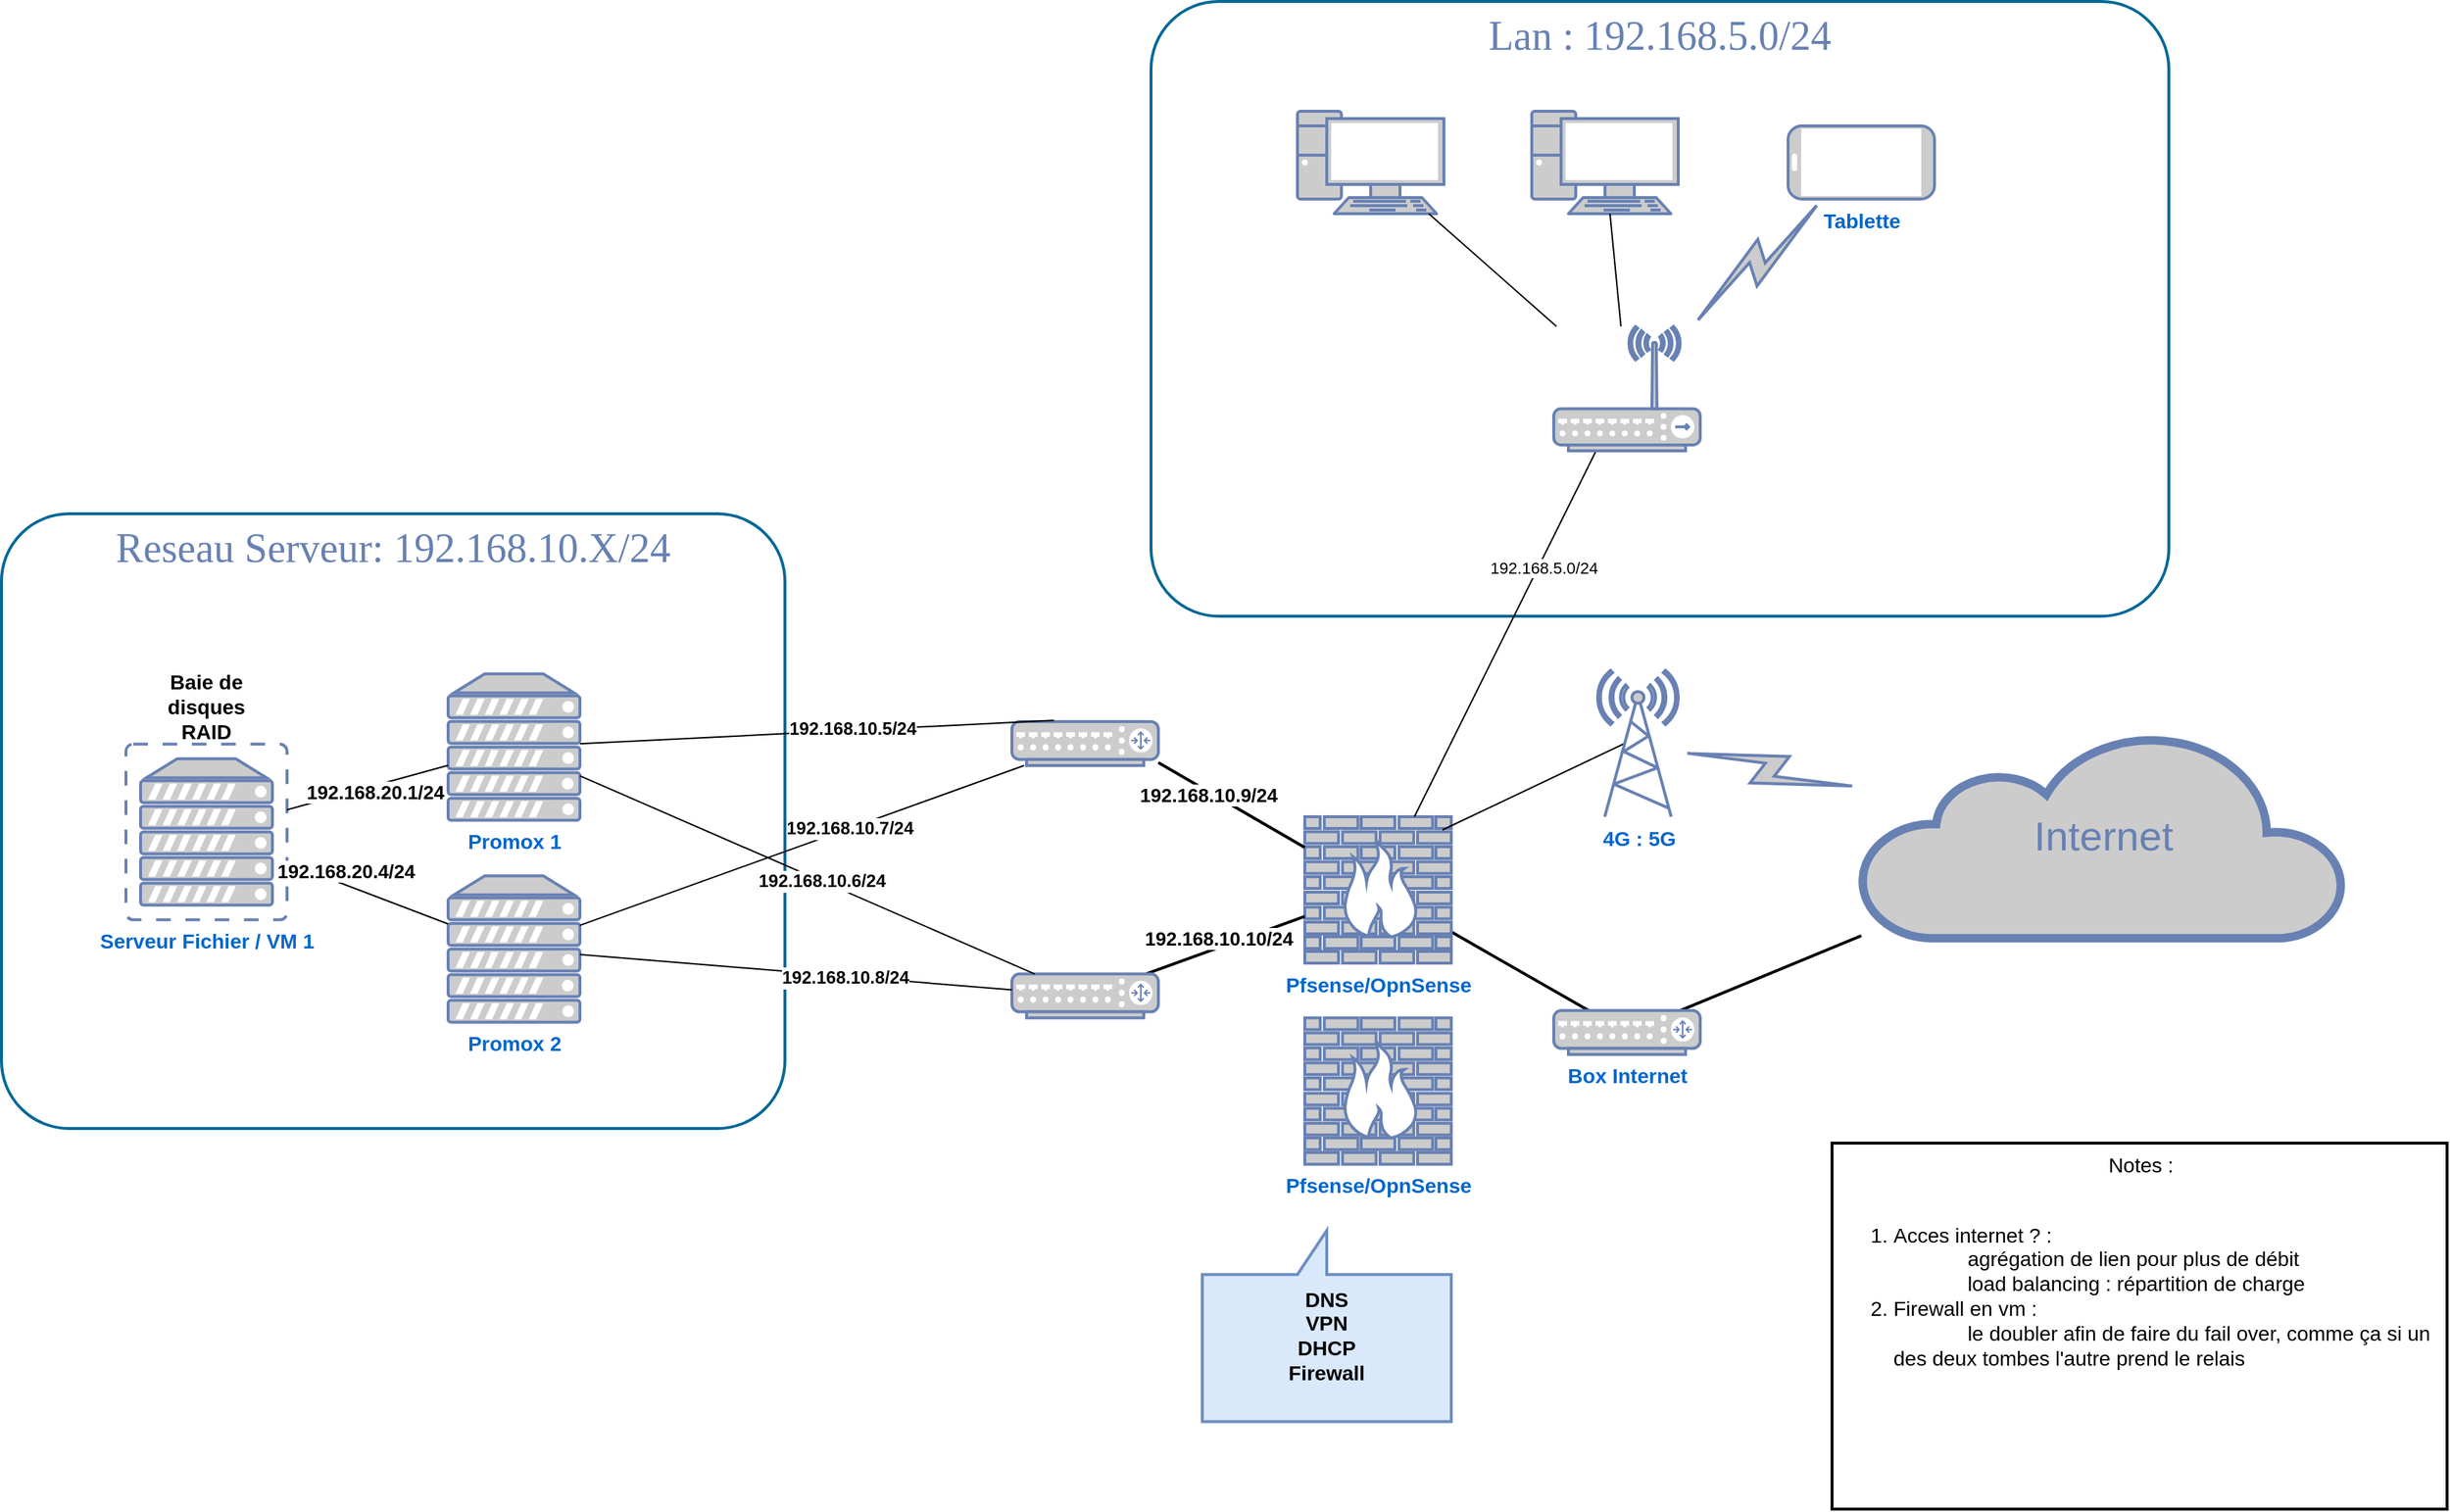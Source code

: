 <mxfile version="13.6.5" type="github">
  <diagram name="Page-1" id="bfe91b75-5d2c-26a0-9c1d-138518896778">
    <mxGraphModel dx="1877" dy="1177" grid="1" gridSize="10" guides="1" tooltips="1" connect="1" arrows="1" fold="1" page="1" pageScale="1" pageWidth="1169" pageHeight="827" background="#ffffff" math="0" shadow="0">
      <root>
        <mxCell id="0" />
        <mxCell id="1" parent="0" />
        <mxCell id="7c3789c024ecab99-79" value="Reseau Serveur: 192.168.10.X/24" style="rounded=1;whiteSpace=wrap;html=1;shadow=0;comic=0;strokeColor=#036897;strokeWidth=2;fillColor=none;fontFamily=Verdana;fontSize=28;fontColor=#6881B3;align=center;arcSize=11;verticalAlign=top;" parent="1" vertex="1">
          <mxGeometry x="600" y="640" width="535" height="420" as="geometry" />
        </mxCell>
        <mxCell id="7c3789c024ecab99-55" style="edgeStyle=none;html=1;labelBackgroundColor=none;endArrow=none;endFill=0;strokeWidth=2;fontFamily=Verdana;fontSize=28;fontColor=#6881B3;" parent="1" source="7c3789c024ecab99-8" target="7c3789c024ecab99-54" edge="1">
          <mxGeometry relative="1" as="geometry">
            <mxPoint x="1660" y="837.0" as="targetPoint" />
          </mxGeometry>
        </mxCell>
        <mxCell id="7c3789c024ecab99-8" value="&lt;b&gt;&lt;font style=&quot;font-size: 14px&quot;&gt;Pfsense/OpnSense&lt;/font&gt;&lt;/b&gt;" style="fontColor=#0066CC;verticalAlign=top;verticalLabelPosition=bottom;labelPosition=center;align=center;html=1;fillColor=#CCCCCC;strokeColor=#6881B3;gradientColor=none;gradientDirection=north;strokeWidth=2;shape=mxgraph.networks.firewall;rounded=0;shadow=0;comic=0;" parent="1" vertex="1">
          <mxGeometry x="1490" y="847" width="100" height="100" as="geometry" />
        </mxCell>
        <mxCell id="7c3789c024ecab99-52" style="edgeStyle=none;html=1;labelBackgroundColor=none;endArrow=none;endFill=0;strokeWidth=2;fontFamily=Verdana;fontSize=15;fontColor=#036897;" parent="1" source="7c3789c024ecab99-10" target="7c3789c024ecab99-8" edge="1">
          <mxGeometry relative="1" as="geometry">
            <mxPoint x="1550.0" y="917" as="targetPoint" />
          </mxGeometry>
        </mxCell>
        <mxCell id="AFrHU2EzTEkSez1uoTaX-50" value="&lt;b&gt;&lt;font style=&quot;font-size: 13px&quot;&gt;192.168.10.10/24&lt;/font&gt;&lt;/b&gt;" style="edgeLabel;html=1;align=center;verticalAlign=middle;resizable=0;points=[];" parent="7c3789c024ecab99-52" vertex="1" connectable="0">
          <mxGeometry x="-0.406" y="-3" relative="1" as="geometry">
            <mxPoint x="15.47" y="-15.62" as="offset" />
          </mxGeometry>
        </mxCell>
        <mxCell id="7c3789c024ecab99-10" value="" style="fontColor=#0066CC;verticalAlign=top;verticalLabelPosition=bottom;labelPosition=center;align=center;html=1;fillColor=#CCCCCC;strokeColor=#6881B3;gradientColor=none;gradientDirection=north;strokeWidth=2;shape=mxgraph.networks.router;rounded=0;shadow=0;comic=0;" parent="1" vertex="1">
          <mxGeometry x="1290" y="954.41" width="100" height="30" as="geometry" />
        </mxCell>
        <mxCell id="7c3789c024ecab99-53" value="Internet" style="html=1;fillColor=#CCCCCC;strokeColor=#6881B3;gradientColor=none;gradientDirection=north;strokeWidth=2;shape=mxgraph.networks.cloud;fontColor=#6881B3;rounded=0;shadow=0;comic=0;align=center;fontSize=28;" parent="1" vertex="1">
          <mxGeometry x="1870" y="790" width="330" height="140" as="geometry" />
        </mxCell>
        <mxCell id="7c3789c024ecab99-56" style="edgeStyle=none;html=1;labelBackgroundColor=none;endArrow=none;endFill=0;strokeWidth=2;fontFamily=Verdana;fontSize=28;fontColor=#6881B3;" parent="1" source="7c3789c024ecab99-54" target="7c3789c024ecab99-53" edge="1">
          <mxGeometry relative="1" as="geometry" />
        </mxCell>
        <mxCell id="7c3789c024ecab99-54" value="&lt;b&gt;&lt;font style=&quot;font-size: 14px&quot;&gt;Box Internet&lt;/font&gt;&lt;/b&gt;" style="fontColor=#0066CC;verticalAlign=top;verticalLabelPosition=bottom;labelPosition=center;align=center;html=1;fillColor=#CCCCCC;strokeColor=#6881B3;gradientColor=none;gradientDirection=north;strokeWidth=2;shape=mxgraph.networks.router;rounded=0;shadow=0;comic=0;" parent="1" vertex="1">
          <mxGeometry x="1660" y="979.41" width="100" height="30" as="geometry" />
        </mxCell>
        <mxCell id="AFrHU2EzTEkSez1uoTaX-5" value="" style="endArrow=none;html=1;entryX=0.33;entryY=0.5;entryDx=0;entryDy=0;entryPerimeter=0;exitX=0.94;exitY=0.09;exitDx=0;exitDy=0;exitPerimeter=0;" parent="1" source="7c3789c024ecab99-8" target="AFrHU2EzTEkSez1uoTaX-6" edge="1">
          <mxGeometry width="50" height="50" relative="1" as="geometry">
            <mxPoint x="1570" y="815" as="sourcePoint" />
            <mxPoint x="1670" y="800.04" as="targetPoint" />
          </mxGeometry>
        </mxCell>
        <mxCell id="AFrHU2EzTEkSez1uoTaX-6" value="&lt;b&gt;&lt;font style=&quot;font-size: 14px&quot;&gt;4G : 5G&lt;/font&gt;&lt;/b&gt;" style="fontColor=#0066CC;verticalAlign=top;verticalLabelPosition=bottom;labelPosition=center;align=center;html=1;outlineConnect=0;fillColor=#CCCCCC;strokeColor=#6881B3;gradientColor=none;gradientDirection=north;strokeWidth=2;shape=mxgraph.networks.radio_tower;" parent="1" vertex="1">
          <mxGeometry x="1690" y="747" width="55" height="100" as="geometry" />
        </mxCell>
        <mxCell id="AFrHU2EzTEkSez1uoTaX-8" value="" style="fontColor=#0066CC;verticalAlign=top;verticalLabelPosition=bottom;labelPosition=center;align=center;html=1;fillColor=#CCCCCC;strokeColor=#6881B3;gradientColor=none;gradientDirection=north;strokeWidth=2;shape=mxgraph.networks.router;rounded=0;shadow=0;comic=0;" parent="1" vertex="1">
          <mxGeometry x="1290" y="782" width="100" height="30" as="geometry" />
        </mxCell>
        <mxCell id="AFrHU2EzTEkSez1uoTaX-9" style="edgeStyle=none;html=1;labelBackgroundColor=none;endArrow=none;endFill=0;strokeWidth=2;fontFamily=Verdana;fontSize=15;fontColor=#036897;exitX=1;exitY=0.933;exitDx=0;exitDy=0;exitPerimeter=0;entryX=0;entryY=0.21;entryDx=0;entryDy=0;entryPerimeter=0;" parent="1" source="AFrHU2EzTEkSez1uoTaX-8" target="7c3789c024ecab99-8" edge="1">
          <mxGeometry relative="1" as="geometry">
            <mxPoint x="1490" y="911.5" as="targetPoint" />
            <mxPoint x="1390" y="940.5" as="sourcePoint" />
          </mxGeometry>
        </mxCell>
        <mxCell id="AFrHU2EzTEkSez1uoTaX-49" value="&lt;b&gt;&lt;font style=&quot;font-size: 13px&quot;&gt;192.168.10.9/24&lt;/font&gt;&lt;/b&gt;" style="edgeLabel;html=1;align=center;verticalAlign=middle;resizable=0;points=[];" parent="AFrHU2EzTEkSez1uoTaX-9" vertex="1" connectable="0">
          <mxGeometry x="-0.298" y="-2" relative="1" as="geometry">
            <mxPoint as="offset" />
          </mxGeometry>
        </mxCell>
        <mxCell id="AFrHU2EzTEkSez1uoTaX-11" value="&lt;b&gt;&lt;font style=&quot;font-size: 14px&quot;&gt;Promox 1&lt;/font&gt;&lt;/b&gt;" style="fontColor=#0066CC;verticalAlign=top;verticalLabelPosition=bottom;labelPosition=center;align=center;html=1;outlineConnect=0;fillColor=#CCCCCC;strokeColor=#6881B3;gradientColor=none;gradientDirection=north;strokeWidth=2;shape=mxgraph.networks.server;" parent="1" vertex="1">
          <mxGeometry x="905" y="749.41" width="90" height="100" as="geometry" />
        </mxCell>
        <object label="&lt;b&gt;&lt;font style=&quot;font-size: 14px&quot;&gt;Serveur Fichier / VM 1&lt;/font&gt;&lt;/b&gt;" id="AFrHU2EzTEkSez1uoTaX-12">
          <mxCell style="fontColor=#0066CC;verticalAlign=top;verticalLabelPosition=bottom;labelPosition=center;align=center;html=1;outlineConnect=0;fillColor=#CCCCCC;strokeColor=#6881B3;gradientColor=none;gradientDirection=north;strokeWidth=2;shape=mxgraph.networks.virtual_server;" parent="1" vertex="1">
            <mxGeometry x="685" y="797.41" width="110" height="120" as="geometry" />
          </mxCell>
        </object>
        <mxCell id="AFrHU2EzTEkSez1uoTaX-14" value="&lt;b&gt;&lt;font style=&quot;font-size: 14px&quot;&gt;Promox 2&lt;/font&gt;&lt;/b&gt;" style="fontColor=#0066CC;verticalAlign=top;verticalLabelPosition=bottom;labelPosition=center;align=center;html=1;outlineConnect=0;fillColor=#CCCCCC;strokeColor=#6881B3;gradientColor=none;gradientDirection=north;strokeWidth=2;shape=mxgraph.networks.server;" parent="1" vertex="1">
          <mxGeometry x="905" y="887.41" width="90" height="100" as="geometry" />
        </mxCell>
        <mxCell id="AFrHU2EzTEkSez1uoTaX-16" value="" style="endArrow=none;html=1;" parent="1" source="AFrHU2EzTEkSez1uoTaX-11" target="AFrHU2EzTEkSez1uoTaX-12" edge="1">
          <mxGeometry width="50" height="50" relative="1" as="geometry">
            <mxPoint x="1215" y="817.41" as="sourcePoint" />
            <mxPoint x="1265" y="767.41" as="targetPoint" />
          </mxGeometry>
        </mxCell>
        <mxCell id="AFrHU2EzTEkSez1uoTaX-19" value="&lt;div align=&quot;center&quot;&gt;&lt;b&gt;&lt;font style=&quot;font-size: 13px&quot;&gt;192.168.20.1/24&lt;/font&gt;&lt;/b&gt;&lt;/div&gt;" style="edgeLabel;html=1;align=center;verticalAlign=middle;resizable=0;points=[];" parent="AFrHU2EzTEkSez1uoTaX-16" vertex="1" connectable="0">
          <mxGeometry x="0.182" y="-1" relative="1" as="geometry">
            <mxPoint x="15" y="1" as="offset" />
          </mxGeometry>
        </mxCell>
        <mxCell id="AFrHU2EzTEkSez1uoTaX-18" value="" style="endArrow=none;html=1;" parent="1" source="AFrHU2EzTEkSez1uoTaX-14" target="AFrHU2EzTEkSez1uoTaX-12" edge="1">
          <mxGeometry width="50" height="50" relative="1" as="geometry">
            <mxPoint x="785" y="1297.41" as="sourcePoint" />
            <mxPoint x="835" y="1247.41" as="targetPoint" />
          </mxGeometry>
        </mxCell>
        <mxCell id="AFrHU2EzTEkSez1uoTaX-22" value="&lt;b&gt;&lt;font style=&quot;font-size: 13px&quot;&gt;192.168.20.4/24&lt;/font&gt;&lt;/b&gt;" style="edgeLabel;html=1;align=center;verticalAlign=middle;resizable=0;points=[];" parent="AFrHU2EzTEkSez1uoTaX-18" vertex="1" connectable="0">
          <mxGeometry x="0.269" y="2" relative="1" as="geometry">
            <mxPoint y="-11.76" as="offset" />
          </mxGeometry>
        </mxCell>
        <mxCell id="AFrHU2EzTEkSez1uoTaX-23" value="Lan : 192.168.5.0/24" style="rounded=1;shadow=0;comic=0;strokeColor=#036897;strokeWidth=2;fillColor=none;fontFamily=Verdana;fontSize=28;fontColor=#6881B3;align=center;arcSize=11;verticalAlign=top;html=1;whiteSpace=wrap;labelBackgroundColor=none;labelBorderColor=none;" parent="1" vertex="1">
          <mxGeometry x="1385" y="290" width="695" height="420" as="geometry" />
        </mxCell>
        <mxCell id="AFrHU2EzTEkSez1uoTaX-24" value="" style="fontColor=#0066CC;verticalAlign=top;verticalLabelPosition=bottom;labelPosition=center;align=center;html=1;outlineConnect=0;fillColor=#CCCCCC;strokeColor=#6881B3;gradientColor=none;gradientDirection=north;strokeWidth=2;shape=mxgraph.networks.pc;" parent="1" vertex="1">
          <mxGeometry x="1485" y="365" width="100" height="70" as="geometry" />
        </mxCell>
        <mxCell id="AFrHU2EzTEkSez1uoTaX-25" value="" style="fontColor=#0066CC;verticalAlign=top;verticalLabelPosition=bottom;labelPosition=center;align=center;html=1;outlineConnect=0;fillColor=#CCCCCC;strokeColor=#6881B3;gradientColor=none;gradientDirection=north;strokeWidth=2;shape=mxgraph.networks.pc;" parent="1" vertex="1">
          <mxGeometry x="1645" y="365" width="100" height="70" as="geometry" />
        </mxCell>
        <mxCell id="AFrHU2EzTEkSez1uoTaX-26" value="&lt;div&gt;&lt;b&gt;&lt;font style=&quot;font-size: 14px&quot;&gt;Tablette&lt;/font&gt;&lt;/b&gt;&lt;/div&gt;" style="fontColor=#0066CC;verticalAlign=top;verticalLabelPosition=bottom;labelPosition=center;align=center;html=1;outlineConnect=0;fillColor=#CCCCCC;strokeColor=#6881B3;gradientColor=none;gradientDirection=north;strokeWidth=2;shape=mxgraph.networks.mobile;shadow=0;rotation=0;labelBorderColor=none;direction=south;" parent="1" vertex="1">
          <mxGeometry x="1820" y="375" width="100" height="50" as="geometry" />
        </mxCell>
        <mxCell id="AFrHU2EzTEkSez1uoTaX-29" value="" style="endArrow=none;html=1;" parent="1" source="7c3789c024ecab99-8" target="AFrHU2EzTEkSez1uoTaX-46" edge="1">
          <mxGeometry width="50" height="50" relative="1" as="geometry">
            <mxPoint x="1550" y="820" as="sourcePoint" />
            <mxPoint x="1621.04" y="590" as="targetPoint" />
          </mxGeometry>
        </mxCell>
        <mxCell id="AFrHU2EzTEkSez1uoTaX-32" value="192.168.5.0/24" style="edgeLabel;html=1;align=center;verticalAlign=middle;resizable=0;points=[];" parent="AFrHU2EzTEkSez1uoTaX-29" vertex="1" connectable="0">
          <mxGeometry x="0.367" y="-3" relative="1" as="geometry">
            <mxPoint as="offset" />
          </mxGeometry>
        </mxCell>
        <mxCell id="AFrHU2EzTEkSez1uoTaX-33" value="" style="endArrow=none;html=1;entryX=0.287;entryY=-0.028;entryDx=0;entryDy=0;entryPerimeter=0;" parent="1" source="AFrHU2EzTEkSez1uoTaX-11" target="AFrHU2EzTEkSez1uoTaX-8" edge="1">
          <mxGeometry width="50" height="50" relative="1" as="geometry">
            <mxPoint x="1180" y="980" as="sourcePoint" />
            <mxPoint x="1250" y="740" as="targetPoint" />
          </mxGeometry>
        </mxCell>
        <mxCell id="AFrHU2EzTEkSez1uoTaX-38" value="&lt;font style=&quot;font-size: 12px&quot;&gt;&lt;b&gt;&lt;font style=&quot;font-size: 12px&quot;&gt;192.168.10.5/24&lt;/font&gt;&lt;/b&gt;&lt;/font&gt;" style="edgeLabel;html=1;align=center;verticalAlign=middle;resizable=0;points=[];" parent="AFrHU2EzTEkSez1uoTaX-33" vertex="1" connectable="0">
          <mxGeometry x="0.148" y="1" relative="1" as="geometry">
            <mxPoint as="offset" />
          </mxGeometry>
        </mxCell>
        <mxCell id="AFrHU2EzTEkSez1uoTaX-34" value="" style="endArrow=none;html=1;" parent="1" source="AFrHU2EzTEkSez1uoTaX-11" target="7c3789c024ecab99-10" edge="1">
          <mxGeometry width="50" height="50" relative="1" as="geometry">
            <mxPoint x="1155" y="885" as="sourcePoint" />
            <mxPoint x="1205" y="835" as="targetPoint" />
          </mxGeometry>
        </mxCell>
        <mxCell id="AFrHU2EzTEkSez1uoTaX-39" value="&lt;font style=&quot;font-size: 12px&quot;&gt;&lt;b&gt;&lt;font style=&quot;font-size: 12px&quot;&gt;192.168.10.6/24&lt;/font&gt;&lt;/b&gt;&lt;/font&gt;" style="edgeLabel;html=1;align=center;verticalAlign=middle;resizable=0;points=[];" parent="AFrHU2EzTEkSez1uoTaX-34" vertex="1" connectable="0">
          <mxGeometry x="0.061" relative="1" as="geometry">
            <mxPoint as="offset" />
          </mxGeometry>
        </mxCell>
        <mxCell id="AFrHU2EzTEkSez1uoTaX-35" value="" style="endArrow=none;html=1;" parent="1" source="AFrHU2EzTEkSez1uoTaX-14" target="AFrHU2EzTEkSez1uoTaX-8" edge="1">
          <mxGeometry width="50" height="50" relative="1" as="geometry">
            <mxPoint x="1090" y="900" as="sourcePoint" />
            <mxPoint x="1140" y="850" as="targetPoint" />
          </mxGeometry>
        </mxCell>
        <mxCell id="AFrHU2EzTEkSez1uoTaX-40" value="&lt;font style=&quot;font-size: 12px&quot;&gt;&lt;b&gt;&lt;font style=&quot;font-size: 12px&quot;&gt;192.168.10.7/24&lt;/font&gt;&lt;/b&gt;&lt;/font&gt;" style="edgeLabel;html=1;align=center;verticalAlign=middle;resizable=0;points=[];" parent="AFrHU2EzTEkSez1uoTaX-35" vertex="1" connectable="0">
          <mxGeometry x="0.214" relative="1" as="geometry">
            <mxPoint as="offset" />
          </mxGeometry>
        </mxCell>
        <mxCell id="AFrHU2EzTEkSez1uoTaX-37" value="" style="endArrow=none;html=1;" parent="1" source="AFrHU2EzTEkSez1uoTaX-14" target="7c3789c024ecab99-10" edge="1">
          <mxGeometry width="50" height="50" relative="1" as="geometry">
            <mxPoint x="1180" y="980" as="sourcePoint" />
            <mxPoint x="1280" y="980" as="targetPoint" />
          </mxGeometry>
        </mxCell>
        <mxCell id="AFrHU2EzTEkSez1uoTaX-41" value="&lt;font style=&quot;font-size: 12px&quot;&gt;&lt;b&gt;&lt;font style=&quot;font-size: 12px&quot;&gt;192.168.10.8/24&lt;/font&gt;&lt;/b&gt;&lt;/font&gt;" style="edgeLabel;html=1;align=center;verticalAlign=middle;resizable=0;points=[];" parent="AFrHU2EzTEkSez1uoTaX-37" vertex="1" connectable="0">
          <mxGeometry x="0.225" y="-2" relative="1" as="geometry">
            <mxPoint y="-1" as="offset" />
          </mxGeometry>
        </mxCell>
        <mxCell id="AFrHU2EzTEkSez1uoTaX-42" value="" style="endArrow=none;html=1;" parent="1" source="AFrHU2EzTEkSez1uoTaX-46" target="AFrHU2EzTEkSez1uoTaX-24" edge="1">
          <mxGeometry width="50" height="50" relative="1" as="geometry">
            <mxPoint x="1617.286" y="560" as="sourcePoint" />
            <mxPoint x="1585" y="475" as="targetPoint" />
          </mxGeometry>
        </mxCell>
        <mxCell id="AFrHU2EzTEkSez1uoTaX-43" value="" style="endArrow=none;html=1;" parent="1" source="AFrHU2EzTEkSez1uoTaX-46" target="AFrHU2EzTEkSez1uoTaX-25" edge="1">
          <mxGeometry width="50" height="50" relative="1" as="geometry">
            <mxPoint x="1631.0" y="560" as="sourcePoint" />
            <mxPoint x="1725" y="462" as="targetPoint" />
          </mxGeometry>
        </mxCell>
        <mxCell id="AFrHU2EzTEkSez1uoTaX-46" value="" style="fontColor=#0066CC;verticalAlign=top;verticalLabelPosition=bottom;labelPosition=center;align=center;html=1;outlineConnect=0;fillColor=#CCCCCC;strokeColor=#6881B3;gradientColor=none;gradientDirection=north;strokeWidth=2;shape=mxgraph.networks.wireless_hub;shadow=0;labelBackgroundColor=none;" parent="1" vertex="1">
          <mxGeometry x="1660" y="512" width="100" height="85" as="geometry" />
        </mxCell>
        <mxCell id="AFrHU2EzTEkSez1uoTaX-47" value="" style="html=1;outlineConnect=0;fillColor=#CCCCCC;strokeColor=#6881B3;gradientColor=none;gradientDirection=north;strokeWidth=2;shape=mxgraph.networks.comm_link_edge;html=1;" parent="1" source="AFrHU2EzTEkSez1uoTaX-46" target="AFrHU2EzTEkSez1uoTaX-26" edge="1">
          <mxGeometry width="100" height="100" relative="1" as="geometry">
            <mxPoint x="1830" y="570" as="sourcePoint" />
            <mxPoint x="1930" y="470" as="targetPoint" />
          </mxGeometry>
        </mxCell>
        <mxCell id="AFrHU2EzTEkSez1uoTaX-48" value="" style="html=1;outlineConnect=0;fillColor=#CCCCCC;strokeColor=#6881B3;gradientColor=none;gradientDirection=north;strokeWidth=2;shape=mxgraph.networks.comm_link_edge;html=1;" parent="1" source="AFrHU2EzTEkSez1uoTaX-6" target="7c3789c024ecab99-53" edge="1">
          <mxGeometry width="100" height="100" relative="1" as="geometry">
            <mxPoint x="1800" y="840" as="sourcePoint" />
            <mxPoint x="1900" y="740" as="targetPoint" />
          </mxGeometry>
        </mxCell>
        <mxCell id="l9BPSRdwZ6z41PGdl8-M-1" value="&lt;div align=&quot;center&quot;&gt;&lt;b&gt;&lt;font style=&quot;font-size: 14px&quot;&gt;Baie de disques RAID &lt;/font&gt;&lt;/b&gt;&lt;/div&gt;" style="text;html=1;strokeColor=none;fillColor=none;align=center;verticalAlign=middle;whiteSpace=wrap;rounded=0;" vertex="1" parent="1">
          <mxGeometry x="720" y="762" width="40" height="20" as="geometry" />
        </mxCell>
        <mxCell id="l9BPSRdwZ6z41PGdl8-M-4" value="DNS&lt;br style=&quot;font-size: 14px;&quot;&gt;VPN&lt;br style=&quot;font-size: 14px;&quot;&gt;DHCP&lt;br style=&quot;font-size: 14px;&quot;&gt;&lt;div style=&quot;font-size: 14px;&quot;&gt;Firewall&lt;/div&gt;&lt;div style=&quot;font-size: 14px;&quot;&gt;&lt;br style=&quot;font-size: 14px;&quot;&gt;&lt;/div&gt;" style="shape=callout;whiteSpace=wrap;html=1;perimeter=calloutPerimeter;position2=0.5;direction=west;fillColor=#dae8fc;strokeColor=#6c8ebf;strokeWidth=2;fontSize=14;fontStyle=1;verticalAlign=middle;" vertex="1" parent="1">
          <mxGeometry x="1420" y="1129.7" width="170" height="130.59" as="geometry" />
        </mxCell>
        <mxCell id="l9BPSRdwZ6z41PGdl8-M-5" value="&lt;div&gt;&lt;div align=&quot;center&quot;&gt;Notes :&lt;br&gt;&lt;/div&gt;&lt;br&gt;&lt;ol&gt;&lt;li&gt;Acces internet ? : &lt;br&gt;&amp;nbsp;&amp;nbsp;&amp;nbsp;&amp;nbsp;&amp;nbsp;&amp;nbsp;&amp;nbsp;&amp;nbsp;&amp;nbsp;&amp;nbsp;&amp;nbsp;&amp;nbsp; agrégation de lien pour plus de débit&lt;br&gt;&amp;nbsp;&amp;nbsp;&amp;nbsp;&amp;nbsp;&amp;nbsp;&amp;nbsp;&amp;nbsp;&amp;nbsp;&amp;nbsp;&amp;nbsp;&amp;nbsp;&amp;nbsp; load balancing : répartition de charge&lt;/li&gt;&lt;li&gt;Firewall en vm :&lt;br&gt;&amp;nbsp;&amp;nbsp;&amp;nbsp;&amp;nbsp;&amp;nbsp;&amp;nbsp;&amp;nbsp;&amp;nbsp;&amp;nbsp;&amp;nbsp;&amp;nbsp;&amp;nbsp; le doubler afin de faire du fail over, comme ça si un des deux tombes l&#39;autre prend le relais&lt;br&gt;&lt;/li&gt;&lt;/ol&gt;&lt;/div&gt;" style="rounded=0;whiteSpace=wrap;html=1;strokeWidth=2;fontSize=14;verticalAlign=top;align=left;" vertex="1" parent="1">
          <mxGeometry x="1850" y="1070" width="420" height="250" as="geometry" />
        </mxCell>
        <mxCell id="l9BPSRdwZ6z41PGdl8-M-6" value="&lt;b&gt;&lt;font style=&quot;font-size: 14px&quot;&gt;Pfsense/OpnSense&lt;/font&gt;&lt;/b&gt;" style="fontColor=#0066CC;verticalAlign=top;verticalLabelPosition=bottom;labelPosition=center;align=center;html=1;fillColor=#CCCCCC;strokeColor=#6881B3;gradientColor=none;gradientDirection=north;strokeWidth=2;shape=mxgraph.networks.firewall;rounded=0;shadow=0;comic=0;" vertex="1" parent="1">
          <mxGeometry x="1490" y="984.41" width="100" height="100" as="geometry" />
        </mxCell>
      </root>
    </mxGraphModel>
  </diagram>
</mxfile>
